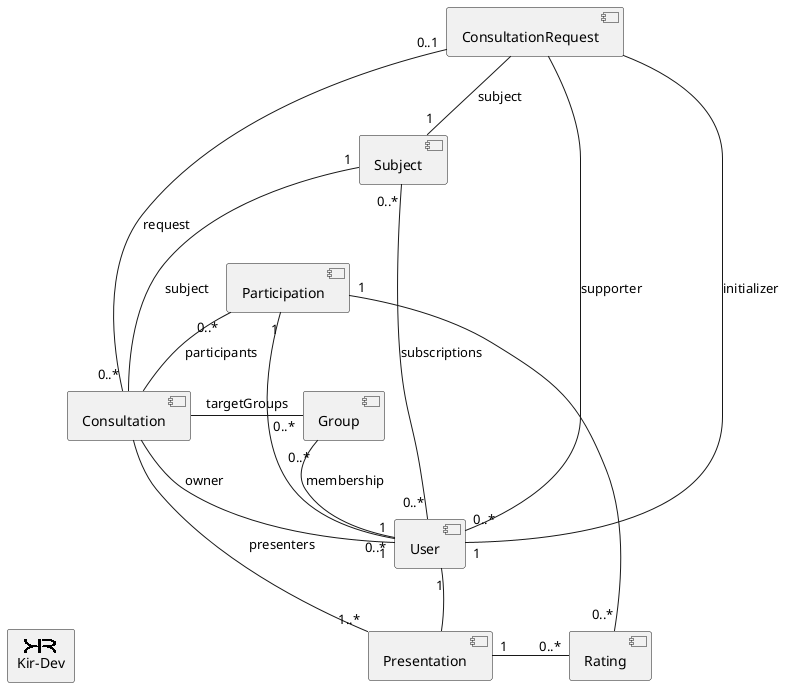 @startuml konzisite
'https://plantuml.com/class-diagram

[Consultation] -d- "1..*" [Presentation] : "presenters"
[Presentation] - "1" [User]
[Presentation] "1" - "0..*" [Rating]
[Consultation] -d- "1" [User] : "owner"
[Consultation] - "0..*" [Group] : "targetGroups"
[Consultation] -u- "0..*" [Participation] : "participants"
[Consultation] -u- "1"    [Subject] : "subject"

'Hidden connection for arranging the diagram
[User] -[hidden]- [Presentation]
[Group] -[hidden]- [User]
[Participation] -[hidden]- [Group]
[Subject] -[hidden]- [Participation]

[Participation] "1" -"1" [User]
[Participation] "1" -"0..*" [Rating]
[Group] "0..*"-"0..*" [User] : "membership"
[Subject] "0..*"-"0..*" [User] : "subscriptions"

[ConsultationRequest] "0..1" -"0..*" [Consultation] : "request"

[Subject] "1"-u- [ConsultationRequest] : "subject"
[User] "1"- [ConsultationRequest] : "initializer"
[User] "0..*"-d- [ConsultationRequest] : "supporter"

'Hidden connection for arranging the diagram
[User] -[hidden]- [Subject]
[User] -[hidden]- [User]


sprite $Logo [32x14/16]{
FFF00000000000FFF0FFFFFFFFFF0000
FFF00000000000FFF0FFFFFFFFFFFF00
FFF00000000000FFF0000000000FFFFF
0FFF0000000000FFF000000000000FFF
0FFFF000000000FFF000000000000FFF
000FFFF0000000FFF00000000000FFFF
0000FFFFFFFFF0FFF00FFFFFFFFFFFF0
00000FFFFFFFFFFFF0FFFFFFFFFF0000
000FFFFFF00000FFF000000FFFFFF000
00FFFF00000000FFF000000000FFFF00
0FFF0000000000FFF00000000000FFF0
FFF00000000000FFF000000000000FFF
FFF00000000000FFF000000000000FFF
FFF00000000000FFF0000000000000FF
}

rectangle "Kir-Dev" as logo<<$Logo>>

[Consultation] --[hidden]- logo


@enduml
